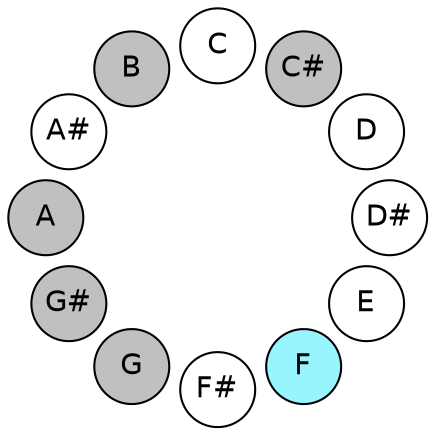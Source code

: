 
graph {

layout = circo;
mindist = .1

node [shape = circle, fontname = Helvetica, margin = 0, style = filled]
edge [style=invis]

subgraph 1 {
	"E" -- "F" -- "F#" -- "G" -- "G#" -- "A" -- "A#" -- "B" -- "C" -- "C#" -- "D" -- "D#" -- "E"
}

"C" [fillcolor = white];
"C#" [fillcolor = gray];
"D" [fillcolor = white];
"D#" [fillcolor = white];
"E" [fillcolor = white];
"F" [fillcolor = cadetblue1];
"F#" [fillcolor = white];
"G" [fillcolor = gray];
"G#" [fillcolor = gray];
"A" [fillcolor = gray];
"A#" [fillcolor = white];
"B" [fillcolor = gray];
}
